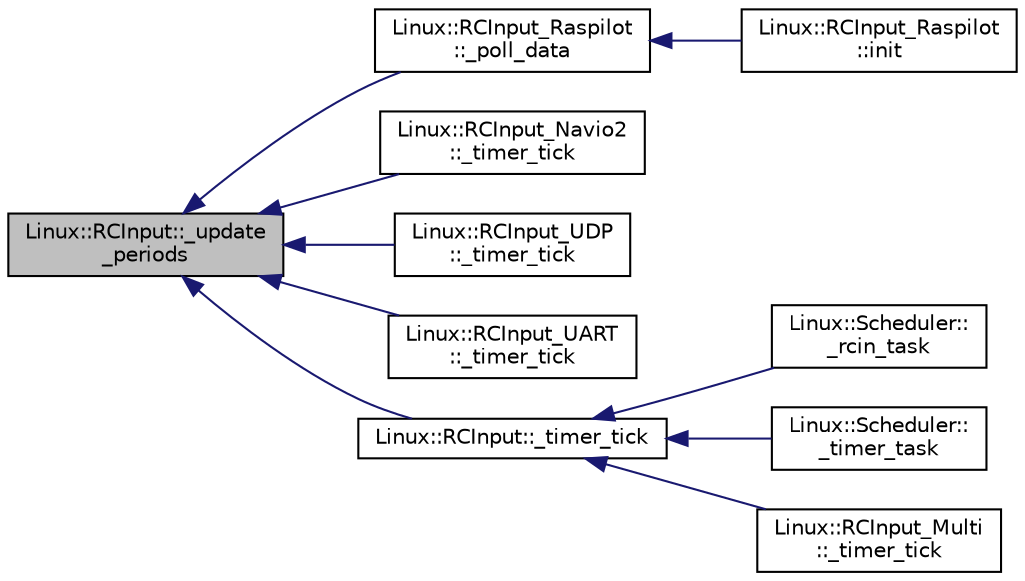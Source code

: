 digraph "Linux::RCInput::_update_periods"
{
 // INTERACTIVE_SVG=YES
  edge [fontname="Helvetica",fontsize="10",labelfontname="Helvetica",labelfontsize="10"];
  node [fontname="Helvetica",fontsize="10",shape=record];
  rankdir="LR";
  Node1 [label="Linux::RCInput::_update\l_periods",height=0.2,width=0.4,color="black", fillcolor="grey75", style="filled", fontcolor="black"];
  Node1 -> Node2 [dir="back",color="midnightblue",fontsize="10",style="solid",fontname="Helvetica"];
  Node2 [label="Linux::RCInput_Raspilot\l::_poll_data",height=0.2,width=0.4,color="black", fillcolor="white", style="filled",URL="$classLinux_1_1RCInput__Raspilot.html#ad63473e0a55eeab5d41367c7d4f11e73"];
  Node2 -> Node3 [dir="back",color="midnightblue",fontsize="10",style="solid",fontname="Helvetica"];
  Node3 [label="Linux::RCInput_Raspilot\l::init",height=0.2,width=0.4,color="black", fillcolor="white", style="filled",URL="$classLinux_1_1RCInput__Raspilot.html#ae43e63138d48ac20a2b03b9b479ba46c"];
  Node1 -> Node4 [dir="back",color="midnightblue",fontsize="10",style="solid",fontname="Helvetica"];
  Node4 [label="Linux::RCInput_Navio2\l::_timer_tick",height=0.2,width=0.4,color="black", fillcolor="white", style="filled",URL="$classLinux_1_1RCInput__Navio2.html#aa60d05a1d204b54e64b01da4193f3302"];
  Node1 -> Node5 [dir="back",color="midnightblue",fontsize="10",style="solid",fontname="Helvetica"];
  Node5 [label="Linux::RCInput_UDP\l::_timer_tick",height=0.2,width=0.4,color="black", fillcolor="white", style="filled",URL="$classLinux_1_1RCInput__UDP.html#a43940e5223cf380b4270f0d16a4c0e1c"];
  Node1 -> Node6 [dir="back",color="midnightblue",fontsize="10",style="solid",fontname="Helvetica"];
  Node6 [label="Linux::RCInput_UART\l::_timer_tick",height=0.2,width=0.4,color="black", fillcolor="white", style="filled",URL="$classLinux_1_1RCInput__UART.html#a62de76b97c1a63a99b5777b262d27f4f"];
  Node1 -> Node7 [dir="back",color="midnightblue",fontsize="10",style="solid",fontname="Helvetica"];
  Node7 [label="Linux::RCInput::_timer_tick",height=0.2,width=0.4,color="black", fillcolor="white", style="filled",URL="$classLinux_1_1RCInput.html#a0d5d4518e1ed51c95fe36a9d6ea7ecac"];
  Node7 -> Node8 [dir="back",color="midnightblue",fontsize="10",style="solid",fontname="Helvetica"];
  Node8 [label="Linux::Scheduler::\l_rcin_task",height=0.2,width=0.4,color="black", fillcolor="white", style="filled",URL="$classLinux_1_1Scheduler.html#ab4423cb70540d467b8464d67ffd9c325"];
  Node7 -> Node9 [dir="back",color="midnightblue",fontsize="10",style="solid",fontname="Helvetica"];
  Node9 [label="Linux::Scheduler::\l_timer_task",height=0.2,width=0.4,color="black", fillcolor="white", style="filled",URL="$classLinux_1_1Scheduler.html#a78a6776a646f8e58f5f39cf2ce366608"];
  Node7 -> Node10 [dir="back",color="midnightblue",fontsize="10",style="solid",fontname="Helvetica"];
  Node10 [label="Linux::RCInput_Multi\l::_timer_tick",height=0.2,width=0.4,color="black", fillcolor="white", style="filled",URL="$classLinux_1_1RCInput__Multi.html#a0b12cfca1c9ff9bcbf8f2818d8c1007f"];
}
